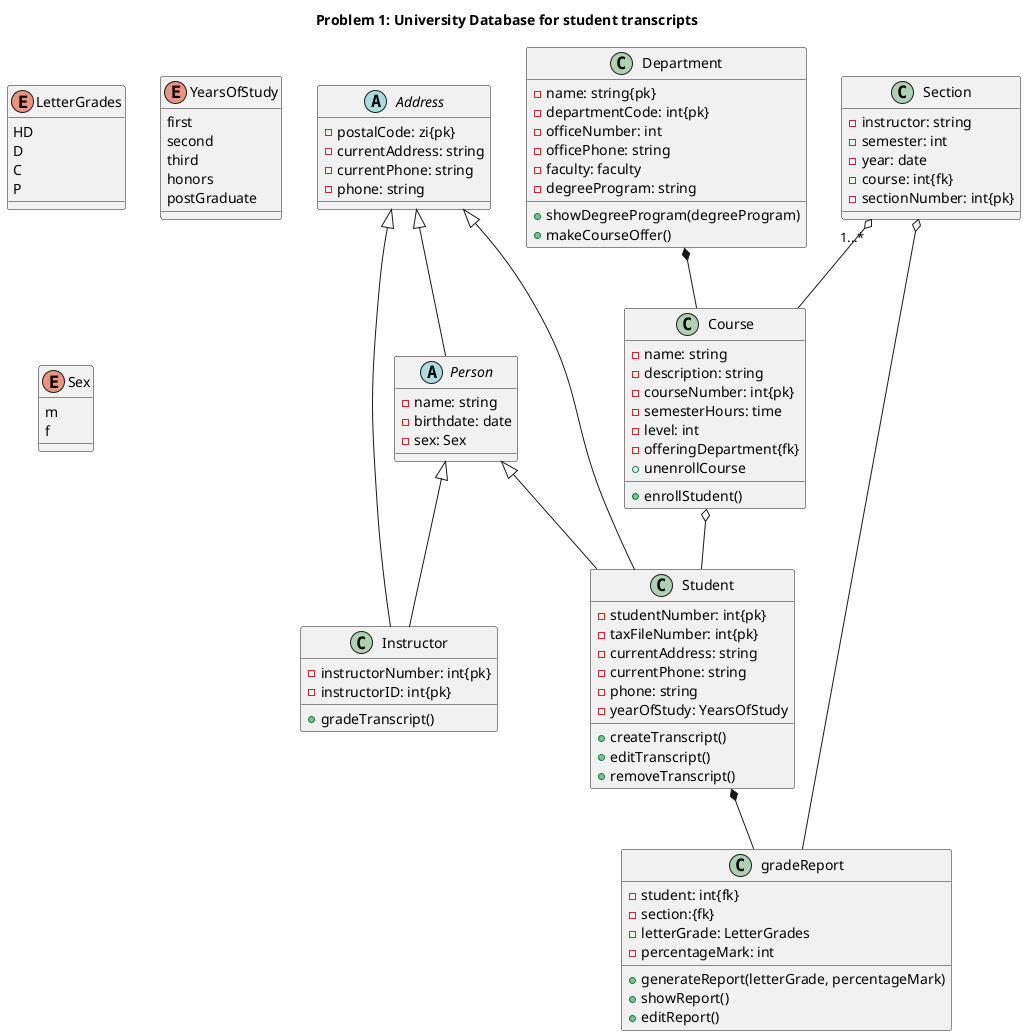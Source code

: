 @startuml

title Problem 1: University Database for student transcripts 

abstract class Person {
  -name: string
  -birthdate: date
  -sex: Sex
}

abstract class Address {
  -postalCode: zi{pk}
  -currentAddress: string
  -currentPhone: string
  -phone: string
}


enum LetterGrades{
    HD
    D
    C
    P
}

enum YearsOfStudy {
    first
    second
    third
    honors
    postGraduate
}

enum Sex {
    m
    f
}

class Student {
  -studentNumber: int{pk}
  -taxFileNumber: int{pk}
  -currentAddress: string
  -currentPhone: string
  -phone: string
  -yearOfStudy: YearsOfStudy 
  +createTranscript()
  +editTranscript()
  +removeTranscript()
}

class Instructor {
  -instructorNumber: int{pk}
  -instructorID: int{pk}
  +gradeTranscript()
}

class Department {
  -name: string{pk}
  -departmentCode: int{pk}
  -officeNumber: int
  -officePhone: string
  -faculty: faculty
  -degreeProgram: string
  +showDegreeProgram(degreeProgram)
  +makeCourseOffer()
}
  
class Course {
  -name: string
  -description: string
  -courseNumber: int{pk}
  -semesterHours: time
  -level: int
  -offeringDepartment{fk}
  +enrollStudent()
  +unenrollCourse

}  

class Section {
  -instructor: string
  -semester: int
  -year: date
  -course: int{fk}
  -sectionNumber: int{pk}
}

class gradeReport {
  -student: int{fk}
  -section:{fk}
  -letterGrade: LetterGrades
  -percentageMark: int
  +generateReport(letterGrade, percentageMark)
  +showReport()
  +editReport()
}

Address <|-- Person
Address <|-- Student
Address <|-- Instructor
Person <|-- Student
Person <|-- Instructor
Course o-- Student
Student *--gradeReport
Section "1...*" o-- Course
Section o--gradeReport
Department *-- Course

@enduml
